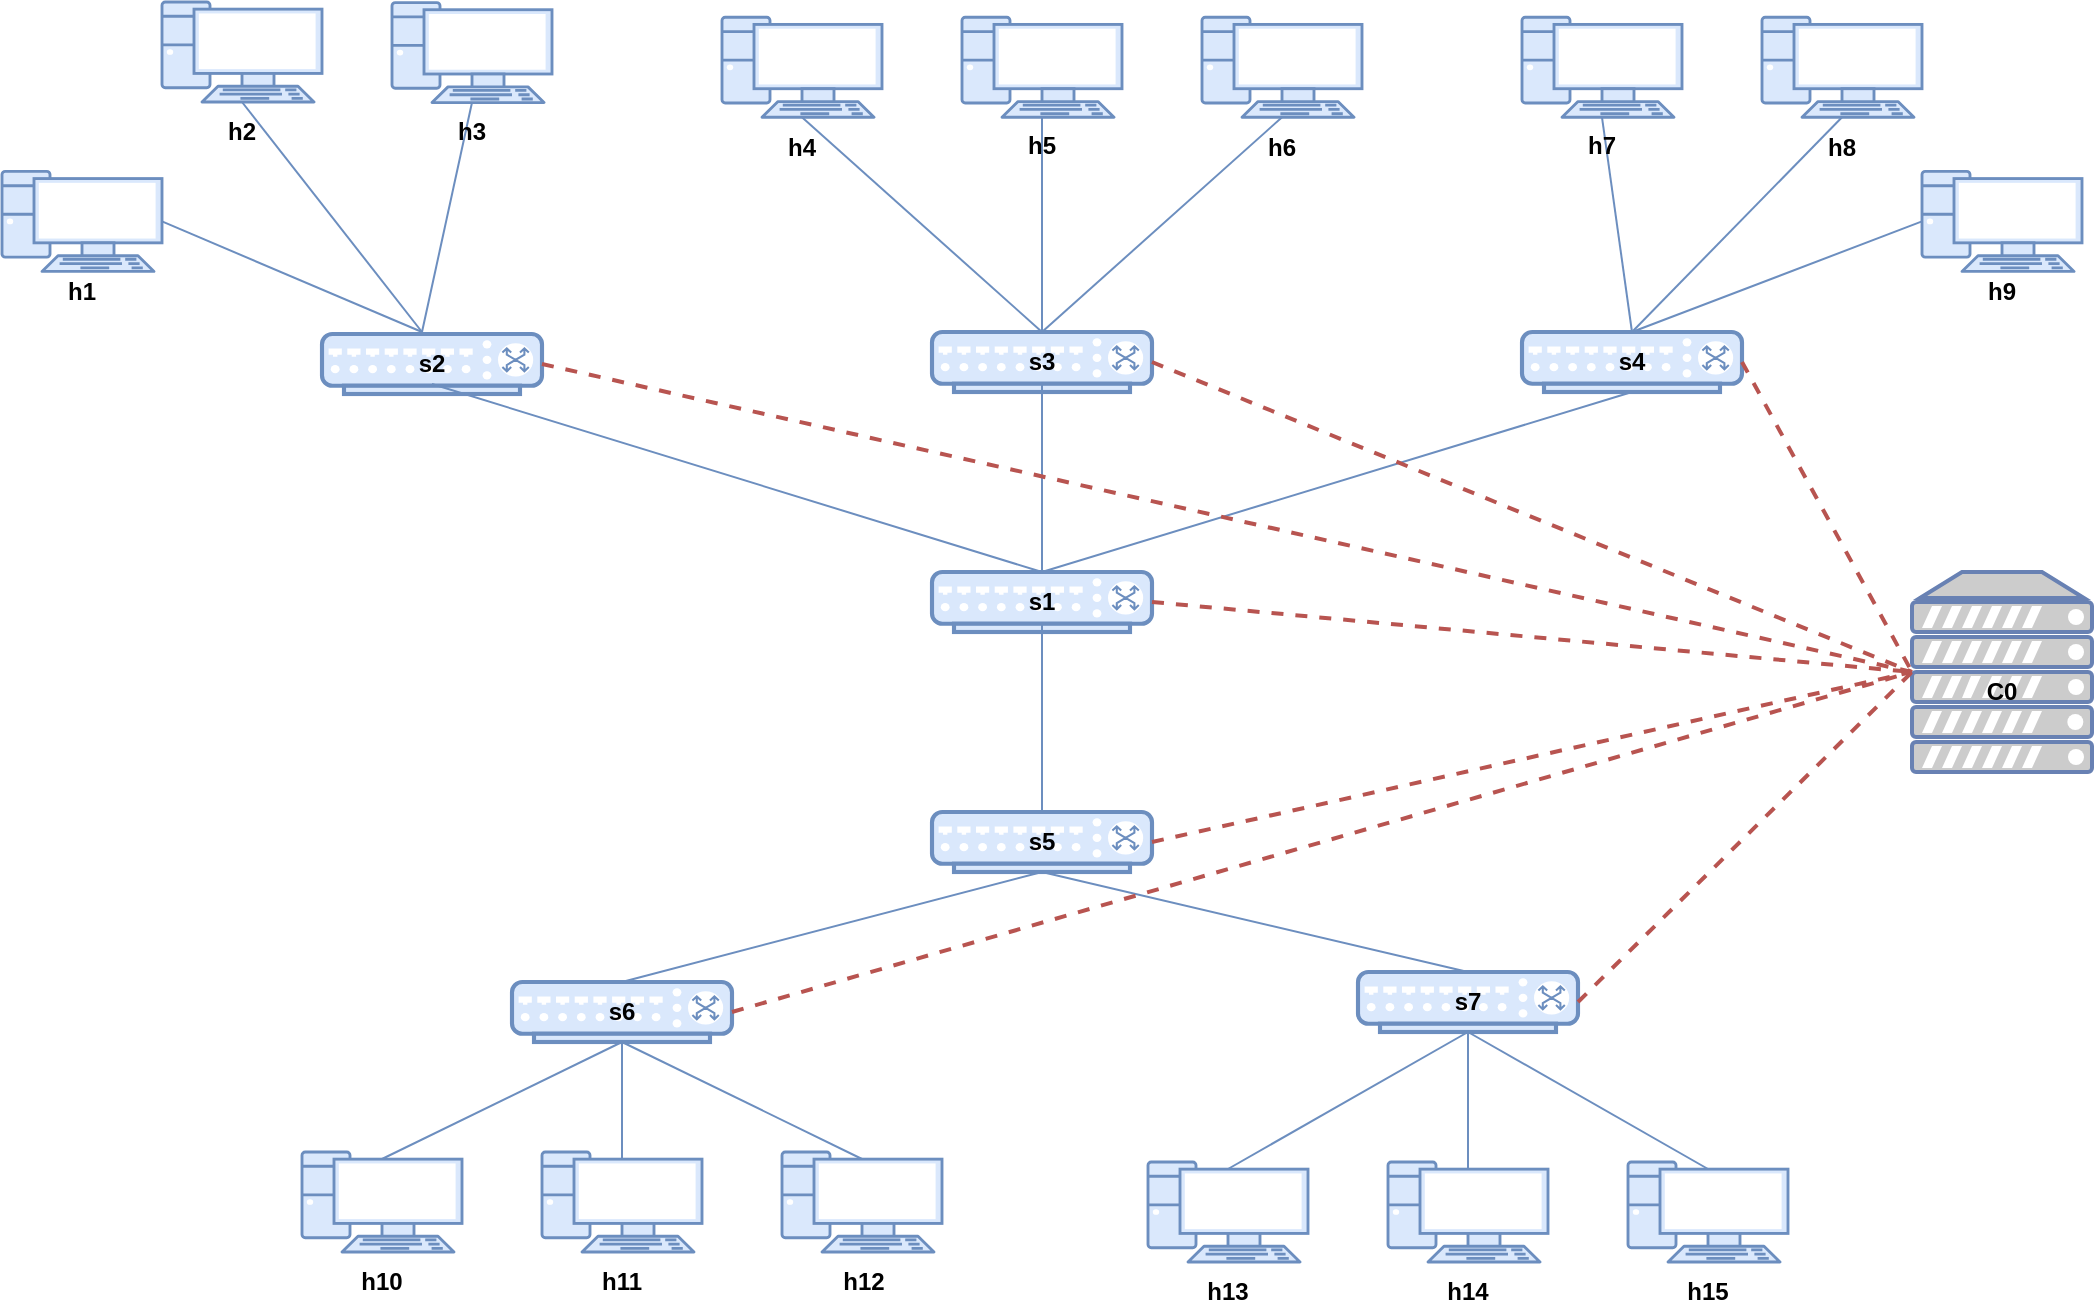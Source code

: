 <mxfile version="12.6.5" type="device"><diagram name="Page-1" id="822b0af5-4adb-64df-f703-e8dfc1f81529"><mxGraphModel dx="2836" dy="1048" grid="1" gridSize="10" guides="1" tooltips="1" connect="1" arrows="1" fold="1" page="1" pageScale="1" pageWidth="1100" pageHeight="850" background="#ffffff" math="0" shadow="0"><root><mxCell id="0"/><mxCell id="1" parent="0"/><mxCell id="gqG9fwcnV70p3pPqNeJj-58" style="edgeStyle=none;rounded=0;orthogonalLoop=1;jettySize=auto;html=1;exitX=0.5;exitY=1;exitDx=0;exitDy=0;exitPerimeter=0;endArrow=none;endFill=0;fontSize=12;fillColor=#dae8fc;strokeColor=#6c8ebf;" parent="1" source="gqG9fwcnV70p3pPqNeJj-2" edge="1"><mxGeometry relative="1" as="geometry"><mxPoint x="170" y="360" as="targetPoint"/></mxGeometry></mxCell><mxCell id="gqG9fwcnV70p3pPqNeJj-2" value="" style="verticalAlign=top;verticalLabelPosition=bottom;labelPosition=center;align=center;html=1;outlineConnect=0;fillColor=#dae8fc;strokeColor=#6c8ebf;gradientDirection=north;strokeWidth=2;shape=mxgraph.networks.pc;fontSize=12;" parent="1" vertex="1"><mxGeometry x="40" y="195" width="80" height="50" as="geometry"/></mxCell><mxCell id="gqG9fwcnV70p3pPqNeJj-8" value="" style="verticalAlign=top;verticalLabelPosition=bottom;labelPosition=center;align=center;html=1;outlineConnect=0;fillColor=#dae8fc;strokeColor=#6c8ebf;gradientDirection=north;strokeWidth=2;shape=mxgraph.networks.switch;fontSize=12;" parent="1" vertex="1"><mxGeometry x="425" y="480" width="110" height="30" as="geometry"/></mxCell><mxCell id="gqG9fwcnV70p3pPqNeJj-9" value="" style="verticalAlign=top;verticalLabelPosition=bottom;labelPosition=center;align=center;html=1;outlineConnect=0;fillColor=#dae8fc;strokeColor=#6c8ebf;gradientDirection=north;strokeWidth=2;shape=mxgraph.networks.switch;fontSize=12;" parent="1" vertex="1"><mxGeometry x="425" y="360" width="110" height="30" as="geometry"/></mxCell><mxCell id="gqG9fwcnV70p3pPqNeJj-10" value="" style="verticalAlign=top;verticalLabelPosition=bottom;labelPosition=center;align=center;html=1;outlineConnect=0;fillColor=#dae8fc;strokeColor=#6c8ebf;gradientDirection=north;strokeWidth=2;shape=mxgraph.networks.switch;fontSize=12;" parent="1" vertex="1"><mxGeometry x="120" y="361" width="110" height="30" as="geometry"/></mxCell><mxCell id="gqG9fwcnV70p3pPqNeJj-55" style="edgeStyle=none;rounded=0;orthogonalLoop=1;jettySize=auto;html=1;exitX=0.5;exitY=1;exitDx=0;exitDy=0;exitPerimeter=0;entryX=0.5;entryY=0;entryDx=0;entryDy=0;entryPerimeter=0;endArrow=none;endFill=0;fontSize=12;fillColor=#dae8fc;strokeColor=#6c8ebf;" parent="1" source="gqG9fwcnV70p3pPqNeJj-11" target="gqG9fwcnV70p3pPqNeJj-8" edge="1"><mxGeometry relative="1" as="geometry"/></mxCell><mxCell id="gqG9fwcnV70p3pPqNeJj-11" value="" style="verticalAlign=top;verticalLabelPosition=bottom;labelPosition=center;align=center;html=1;outlineConnect=0;fillColor=#dae8fc;strokeColor=#6c8ebf;gradientDirection=north;strokeWidth=2;shape=mxgraph.networks.switch;fontSize=12;" parent="1" vertex="1"><mxGeometry x="720" y="360" width="110" height="30" as="geometry"/></mxCell><mxCell id="gqG9fwcnV70p3pPqNeJj-57" style="edgeStyle=none;rounded=0;orthogonalLoop=1;jettySize=auto;html=1;exitX=1;exitY=0.5;exitDx=0;exitDy=0;exitPerimeter=0;endArrow=none;endFill=0;fontSize=12;fillColor=#dae8fc;strokeColor=#6c8ebf;" parent="1" source="gqG9fwcnV70p3pPqNeJj-12" edge="1"><mxGeometry relative="1" as="geometry"><mxPoint x="170" y="360" as="targetPoint"/></mxGeometry></mxCell><mxCell id="gqG9fwcnV70p3pPqNeJj-12" value="" style="verticalAlign=top;verticalLabelPosition=bottom;labelPosition=center;align=center;html=1;outlineConnect=0;fillColor=#dae8fc;strokeColor=#6c8ebf;gradientDirection=north;strokeWidth=2;shape=mxgraph.networks.pc;fontSize=12;" parent="1" vertex="1"><mxGeometry x="-40" y="279.71" width="80" height="50" as="geometry"/></mxCell><mxCell id="gqG9fwcnV70p3pPqNeJj-59" style="edgeStyle=none;rounded=0;orthogonalLoop=1;jettySize=auto;html=1;exitX=0.5;exitY=1;exitDx=0;exitDy=0;exitPerimeter=0;endArrow=none;endFill=0;fontSize=12;fillColor=#dae8fc;strokeColor=#6c8ebf;" parent="1" source="gqG9fwcnV70p3pPqNeJj-13" edge="1"><mxGeometry relative="1" as="geometry"><mxPoint x="170" y="360" as="targetPoint"/></mxGeometry></mxCell><mxCell id="gqG9fwcnV70p3pPqNeJj-13" value="" style="verticalAlign=top;verticalLabelPosition=bottom;labelPosition=center;align=center;html=1;outlineConnect=0;fillColor=#dae8fc;strokeColor=#6c8ebf;gradientDirection=north;strokeWidth=2;shape=mxgraph.networks.pc;fontSize=12;" parent="1" vertex="1"><mxGeometry x="155" y="195.29" width="80" height="50" as="geometry"/></mxCell><mxCell id="gqG9fwcnV70p3pPqNeJj-60" style="edgeStyle=none;rounded=0;orthogonalLoop=1;jettySize=auto;html=1;exitX=0.5;exitY=1;exitDx=0;exitDy=0;exitPerimeter=0;entryX=0.5;entryY=0;entryDx=0;entryDy=0;entryPerimeter=0;endArrow=none;endFill=0;fontSize=12;fillColor=#dae8fc;strokeColor=#6c8ebf;" parent="1" source="gqG9fwcnV70p3pPqNeJj-14" target="gqG9fwcnV70p3pPqNeJj-9" edge="1"><mxGeometry relative="1" as="geometry"/></mxCell><mxCell id="gqG9fwcnV70p3pPqNeJj-14" value="" style="verticalAlign=top;verticalLabelPosition=bottom;labelPosition=center;align=center;html=1;outlineConnect=0;fillColor=#dae8fc;strokeColor=#6c8ebf;gradientDirection=north;strokeWidth=2;shape=mxgraph.networks.pc;fontSize=12;" parent="1" vertex="1"><mxGeometry x="320" y="202.64" width="80" height="50" as="geometry"/></mxCell><mxCell id="gqG9fwcnV70p3pPqNeJj-61" style="edgeStyle=none;rounded=0;orthogonalLoop=1;jettySize=auto;html=1;exitX=0.5;exitY=1;exitDx=0;exitDy=0;exitPerimeter=0;entryX=0.5;entryY=0;entryDx=0;entryDy=0;entryPerimeter=0;endArrow=none;endFill=0;fontSize=12;fillColor=#dae8fc;strokeColor=#6c8ebf;" parent="1" source="gqG9fwcnV70p3pPqNeJj-15" target="gqG9fwcnV70p3pPqNeJj-9" edge="1"><mxGeometry relative="1" as="geometry"/></mxCell><mxCell id="gqG9fwcnV70p3pPqNeJj-15" value="" style="verticalAlign=top;verticalLabelPosition=bottom;labelPosition=center;align=center;html=1;outlineConnect=0;fillColor=#dae8fc;strokeColor=#6c8ebf;gradientDirection=north;strokeWidth=2;shape=mxgraph.networks.pc;fontSize=12;" parent="1" vertex="1"><mxGeometry x="440" y="202.64" width="80" height="50" as="geometry"/></mxCell><mxCell id="gqG9fwcnV70p3pPqNeJj-62" style="edgeStyle=none;rounded=0;orthogonalLoop=1;jettySize=auto;html=1;exitX=0.5;exitY=1;exitDx=0;exitDy=0;exitPerimeter=0;entryX=0.5;entryY=0;entryDx=0;entryDy=0;entryPerimeter=0;endArrow=none;endFill=0;fontSize=12;fillColor=#dae8fc;strokeColor=#6c8ebf;" parent="1" source="gqG9fwcnV70p3pPqNeJj-16" target="gqG9fwcnV70p3pPqNeJj-9" edge="1"><mxGeometry relative="1" as="geometry"/></mxCell><mxCell id="gqG9fwcnV70p3pPqNeJj-16" value="" style="verticalAlign=top;verticalLabelPosition=bottom;labelPosition=center;align=center;html=1;outlineConnect=0;fillColor=#dae8fc;strokeColor=#6c8ebf;gradientDirection=north;strokeWidth=2;shape=mxgraph.networks.pc;fontSize=12;" parent="1" vertex="1"><mxGeometry x="560" y="202.64" width="80" height="50" as="geometry"/></mxCell><mxCell id="gqG9fwcnV70p3pPqNeJj-63" style="edgeStyle=none;rounded=0;orthogonalLoop=1;jettySize=auto;html=1;exitX=0.5;exitY=1;exitDx=0;exitDy=0;exitPerimeter=0;entryX=0.5;entryY=0;entryDx=0;entryDy=0;entryPerimeter=0;endArrow=none;endFill=0;fontSize=12;fillColor=#dae8fc;strokeColor=#6c8ebf;" parent="1" source="gqG9fwcnV70p3pPqNeJj-17" target="gqG9fwcnV70p3pPqNeJj-11" edge="1"><mxGeometry relative="1" as="geometry"/></mxCell><mxCell id="gqG9fwcnV70p3pPqNeJj-17" value="" style="verticalAlign=top;verticalLabelPosition=bottom;labelPosition=center;align=center;html=1;outlineConnect=0;fillColor=#dae8fc;strokeColor=#6c8ebf;gradientDirection=north;strokeWidth=2;shape=mxgraph.networks.pc;fontSize=12;" parent="1" vertex="1"><mxGeometry x="720" y="202.64" width="80" height="50" as="geometry"/></mxCell><mxCell id="gqG9fwcnV70p3pPqNeJj-64" style="edgeStyle=none;rounded=0;orthogonalLoop=1;jettySize=auto;html=1;exitX=0.5;exitY=1;exitDx=0;exitDy=0;exitPerimeter=0;entryX=0.5;entryY=0;entryDx=0;entryDy=0;entryPerimeter=0;endArrow=none;endFill=0;fontSize=12;fillColor=#dae8fc;strokeColor=#6c8ebf;" parent="1" source="gqG9fwcnV70p3pPqNeJj-18" target="gqG9fwcnV70p3pPqNeJj-11" edge="1"><mxGeometry relative="1" as="geometry"/></mxCell><mxCell id="gqG9fwcnV70p3pPqNeJj-18" value="" style="verticalAlign=top;verticalLabelPosition=bottom;labelPosition=center;align=center;html=1;outlineConnect=0;fillColor=#dae8fc;strokeColor=#6c8ebf;gradientDirection=north;strokeWidth=2;shape=mxgraph.networks.pc;fontSize=12;" parent="1" vertex="1"><mxGeometry x="840" y="202.64" width="80" height="50" as="geometry"/></mxCell><mxCell id="gqG9fwcnV70p3pPqNeJj-66" style="edgeStyle=none;rounded=0;orthogonalLoop=1;jettySize=auto;html=1;exitX=0;exitY=0.5;exitDx=0;exitDy=0;exitPerimeter=0;endArrow=none;endFill=0;fontSize=12;entryX=0.5;entryY=0;entryDx=0;entryDy=0;entryPerimeter=0;fillColor=#dae8fc;strokeColor=#6c8ebf;" parent="1" source="gqG9fwcnV70p3pPqNeJj-19" target="gqG9fwcnV70p3pPqNeJj-11" edge="1"><mxGeometry relative="1" as="geometry"><mxPoint x="750" y="330" as="targetPoint"/></mxGeometry></mxCell><mxCell id="gqG9fwcnV70p3pPqNeJj-19" value="" style="verticalAlign=top;verticalLabelPosition=bottom;labelPosition=center;align=center;html=1;outlineConnect=0;fillColor=#dae8fc;strokeColor=#6c8ebf;gradientDirection=north;strokeWidth=2;shape=mxgraph.networks.pc;fontSize=12;" parent="1" vertex="1"><mxGeometry x="920" y="279.71" width="80" height="50" as="geometry"/></mxCell><mxCell id="gqG9fwcnV70p3pPqNeJj-51" style="edgeStyle=none;rounded=0;orthogonalLoop=1;jettySize=auto;html=1;exitX=0.5;exitY=1;exitDx=0;exitDy=0;entryX=0.5;entryY=0;entryDx=0;entryDy=0;entryPerimeter=0;endArrow=none;endFill=0;fontSize=12;fillColor=#dae8fc;strokeColor=#6c8ebf;" parent="1" source="gqG9fwcnV70p3pPqNeJj-35" target="gqG9fwcnV70p3pPqNeJj-49" edge="1"><mxGeometry relative="1" as="geometry"/></mxCell><mxCell id="gqG9fwcnV70p3pPqNeJj-35" value="&lt;b style=&quot;font-size: 12px;&quot;&gt;&lt;font style=&quot;font-size: 12px;&quot;&gt;s1&lt;/font&gt;&lt;/b&gt;" style="text;html=1;strokeColor=none;fillColor=none;align=center;verticalAlign=middle;whiteSpace=wrap;rounded=0;fontSize=12;" parent="1" vertex="1"><mxGeometry x="460" y="485" width="40" height="20" as="geometry"/></mxCell><mxCell id="gqG9fwcnV70p3pPqNeJj-54" style="edgeStyle=none;rounded=0;orthogonalLoop=1;jettySize=auto;html=1;exitX=0.5;exitY=1;exitDx=0;exitDy=0;entryX=0.5;entryY=0;entryDx=0;entryDy=0;entryPerimeter=0;endArrow=none;endFill=0;fontSize=12;fillColor=#dae8fc;strokeColor=#6c8ebf;" parent="1" source="gqG9fwcnV70p3pPqNeJj-36" target="gqG9fwcnV70p3pPqNeJj-8" edge="1"><mxGeometry relative="1" as="geometry"/></mxCell><mxCell id="gqG9fwcnV70p3pPqNeJj-36" value="&lt;b style=&quot;font-size: 12px;&quot;&gt;&lt;font style=&quot;font-size: 12px;&quot;&gt;s3&lt;/font&gt;&lt;/b&gt;" style="text;html=1;strokeColor=none;fillColor=none;align=center;verticalAlign=middle;whiteSpace=wrap;rounded=0;fontSize=12;" parent="1" vertex="1"><mxGeometry x="460" y="365" width="40" height="20" as="geometry"/></mxCell><mxCell id="gqG9fwcnV70p3pPqNeJj-52" style="edgeStyle=none;rounded=0;orthogonalLoop=1;jettySize=auto;html=1;exitX=0.5;exitY=1;exitDx=0;exitDy=0;entryX=0.5;entryY=0;entryDx=0;entryDy=0;entryPerimeter=0;endArrow=none;endFill=0;fontSize=12;fillColor=#dae8fc;strokeColor=#6c8ebf;" parent="1" source="gqG9fwcnV70p3pPqNeJj-37" target="gqG9fwcnV70p3pPqNeJj-8" edge="1"><mxGeometry relative="1" as="geometry"/></mxCell><mxCell id="gqG9fwcnV70p3pPqNeJj-37" value="&lt;b style=&quot;font-size: 12px;&quot;&gt;&lt;font style=&quot;font-size: 12px;&quot;&gt;s2&lt;/font&gt;&lt;/b&gt;" style="text;html=1;strokeColor=none;fillColor=none;align=center;verticalAlign=middle;whiteSpace=wrap;rounded=0;fontSize=12;" parent="1" vertex="1"><mxGeometry x="155" y="366" width="40" height="20" as="geometry"/></mxCell><mxCell id="gqG9fwcnV70p3pPqNeJj-38" value="&lt;b style=&quot;font-size: 12px;&quot;&gt;&lt;font style=&quot;font-size: 12px;&quot;&gt;s4&lt;/font&gt;&lt;/b&gt;" style="text;html=1;strokeColor=none;fillColor=none;align=center;verticalAlign=middle;whiteSpace=wrap;rounded=0;fontSize=12;" parent="1" vertex="1"><mxGeometry x="755" y="365" width="40" height="20" as="geometry"/></mxCell><mxCell id="gqG9fwcnV70p3pPqNeJj-39" value="&lt;b style=&quot;font-size: 12px;&quot;&gt;&lt;font style=&quot;font-size: 12px;&quot;&gt;h1&lt;/font&gt;&lt;/b&gt;" style="text;html=1;strokeColor=none;fillColor=none;align=center;verticalAlign=middle;whiteSpace=wrap;rounded=0;fontSize=12;" parent="1" vertex="1"><mxGeometry x="-20" y="329.71" width="40" height="20" as="geometry"/></mxCell><mxCell id="gqG9fwcnV70p3pPqNeJj-40" value="&lt;b style=&quot;font-size: 12px;&quot;&gt;&lt;font style=&quot;font-size: 12px;&quot;&gt;h2&lt;/font&gt;&lt;/b&gt;" style="text;html=1;strokeColor=none;fillColor=none;align=center;verticalAlign=middle;whiteSpace=wrap;rounded=0;fontSize=12;" parent="1" vertex="1"><mxGeometry x="60" y="250" width="40" height="20" as="geometry"/></mxCell><mxCell id="gqG9fwcnV70p3pPqNeJj-41" value="&lt;b style=&quot;font-size: 12px;&quot;&gt;&lt;font style=&quot;font-size: 12px;&quot;&gt;h3&lt;/font&gt;&lt;/b&gt;" style="text;html=1;strokeColor=none;fillColor=none;align=center;verticalAlign=middle;whiteSpace=wrap;rounded=0;fontSize=12;" parent="1" vertex="1"><mxGeometry x="175" y="250.0" width="40" height="20" as="geometry"/></mxCell><mxCell id="gqG9fwcnV70p3pPqNeJj-42" value="&lt;b style=&quot;font-size: 12px;&quot;&gt;&lt;font style=&quot;font-size: 12px;&quot;&gt;h4&lt;/font&gt;&lt;/b&gt;" style="text;html=1;strokeColor=none;fillColor=none;align=center;verticalAlign=middle;whiteSpace=wrap;rounded=0;fontSize=12;" parent="1" vertex="1"><mxGeometry x="340" y="257.64" width="40" height="20" as="geometry"/></mxCell><mxCell id="gqG9fwcnV70p3pPqNeJj-43" value="&lt;b style=&quot;font-size: 12px;&quot;&gt;&lt;font style=&quot;font-size: 12px;&quot;&gt;h5&lt;/font&gt;&lt;/b&gt;" style="text;html=1;strokeColor=none;fillColor=none;align=center;verticalAlign=middle;whiteSpace=wrap;rounded=0;fontSize=12;" parent="1" vertex="1"><mxGeometry x="460" y="257.35" width="40" height="20" as="geometry"/></mxCell><mxCell id="gqG9fwcnV70p3pPqNeJj-44" value="&lt;b style=&quot;font-size: 12px;&quot;&gt;&lt;font style=&quot;font-size: 12px;&quot;&gt;h6&lt;/font&gt;&lt;/b&gt;" style="text;html=1;strokeColor=none;fillColor=none;align=center;verticalAlign=middle;whiteSpace=wrap;rounded=0;fontSize=12;" parent="1" vertex="1"><mxGeometry x="580" y="257.64" width="40" height="20" as="geometry"/></mxCell><mxCell id="gqG9fwcnV70p3pPqNeJj-45" value="&lt;b style=&quot;font-size: 12px;&quot;&gt;&lt;font style=&quot;font-size: 12px;&quot;&gt;h7&lt;/font&gt;&lt;/b&gt;" style="text;html=1;strokeColor=none;fillColor=none;align=center;verticalAlign=middle;whiteSpace=wrap;rounded=0;fontSize=12;" parent="1" vertex="1"><mxGeometry x="740" y="257.35" width="40" height="20" as="geometry"/></mxCell><mxCell id="gqG9fwcnV70p3pPqNeJj-46" value="&lt;b style=&quot;font-size: 12px;&quot;&gt;&lt;font style=&quot;font-size: 12px;&quot;&gt;h8&lt;/font&gt;&lt;/b&gt;" style="text;html=1;strokeColor=none;fillColor=none;align=center;verticalAlign=middle;whiteSpace=wrap;rounded=0;fontSize=12;" parent="1" vertex="1"><mxGeometry x="860" y="257.64" width="40" height="20" as="geometry"/></mxCell><mxCell id="gqG9fwcnV70p3pPqNeJj-47" value="&lt;b style=&quot;font-size: 12px;&quot;&gt;&lt;font style=&quot;font-size: 12px;&quot;&gt;h9&lt;/font&gt;&lt;/b&gt;" style="text;html=1;strokeColor=none;fillColor=none;align=center;verticalAlign=middle;whiteSpace=wrap;rounded=0;fontSize=12;" parent="1" vertex="1"><mxGeometry x="940" y="329.71" width="40" height="20" as="geometry"/></mxCell><mxCell id="gqG9fwcnV70p3pPqNeJj-72" style="edgeStyle=none;rounded=0;orthogonalLoop=1;jettySize=auto;html=1;exitX=0.5;exitY=1;exitDx=0;exitDy=0;exitPerimeter=0;entryX=0.5;entryY=0;entryDx=0;entryDy=0;entryPerimeter=0;endArrow=none;endFill=0;fontSize=12;fillColor=#dae8fc;strokeColor=#6c8ebf;" parent="1" source="gqG9fwcnV70p3pPqNeJj-49" target="gqG9fwcnV70p3pPqNeJj-67" edge="1"><mxGeometry relative="1" as="geometry"/></mxCell><mxCell id="gqG9fwcnV70p3pPqNeJj-73" style="edgeStyle=none;rounded=0;orthogonalLoop=1;jettySize=auto;html=1;exitX=0.5;exitY=1;exitDx=0;exitDy=0;exitPerimeter=0;entryX=0.5;entryY=0;entryDx=0;entryDy=0;entryPerimeter=0;endArrow=none;endFill=0;fontSize=12;fillColor=#dae8fc;strokeColor=#6c8ebf;" parent="1" source="gqG9fwcnV70p3pPqNeJj-49" target="gqG9fwcnV70p3pPqNeJj-69" edge="1"><mxGeometry relative="1" as="geometry"/></mxCell><mxCell id="gqG9fwcnV70p3pPqNeJj-49" value="" style="verticalAlign=top;verticalLabelPosition=bottom;labelPosition=center;align=center;html=1;outlineConnect=0;fillColor=#dae8fc;strokeColor=#6c8ebf;gradientDirection=north;strokeWidth=2;shape=mxgraph.networks.switch;fontSize=12;" parent="1" vertex="1"><mxGeometry x="425" y="600" width="110" height="30" as="geometry"/></mxCell><mxCell id="gqG9fwcnV70p3pPqNeJj-50" value="&lt;b style=&quot;font-size: 12px&quot;&gt;&lt;font style=&quot;font-size: 12px&quot;&gt;s5&lt;/font&gt;&lt;/b&gt;" style="text;html=1;strokeColor=none;fillColor=none;align=center;verticalAlign=middle;whiteSpace=wrap;rounded=0;fontSize=12;" parent="1" vertex="1"><mxGeometry x="460" y="605" width="40" height="20" as="geometry"/></mxCell><mxCell id="gqG9fwcnV70p3pPqNeJj-86" style="edgeStyle=none;rounded=0;orthogonalLoop=1;jettySize=auto;html=1;exitX=0.5;exitY=1;exitDx=0;exitDy=0;exitPerimeter=0;entryX=0.5;entryY=0.07;entryDx=0;entryDy=0;entryPerimeter=0;endArrow=none;endFill=0;fontSize=12;fillColor=#dae8fc;strokeColor=#6c8ebf;" parent="1" source="gqG9fwcnV70p3pPqNeJj-67" target="gqG9fwcnV70p3pPqNeJj-74" edge="1"><mxGeometry relative="1" as="geometry"/></mxCell><mxCell id="gqG9fwcnV70p3pPqNeJj-67" value="" style="verticalAlign=top;verticalLabelPosition=bottom;labelPosition=center;align=center;html=1;outlineConnect=0;fillColor=#dae8fc;strokeColor=#6c8ebf;gradientDirection=north;strokeWidth=2;shape=mxgraph.networks.switch;fontSize=12;" parent="1" vertex="1"><mxGeometry x="215" y="685" width="110" height="30" as="geometry"/></mxCell><mxCell id="gqG9fwcnV70p3pPqNeJj-68" value="&lt;b style=&quot;font-size: 12px&quot;&gt;&lt;font style=&quot;font-size: 12px&quot;&gt;s6&lt;/font&gt;&lt;/b&gt;" style="text;html=1;strokeColor=none;fillColor=none;align=center;verticalAlign=middle;whiteSpace=wrap;rounded=0;fontSize=12;" parent="1" vertex="1"><mxGeometry x="250" y="690" width="40" height="20" as="geometry"/></mxCell><mxCell id="gqG9fwcnV70p3pPqNeJj-90" style="edgeStyle=none;rounded=0;orthogonalLoop=1;jettySize=auto;html=1;entryX=0.5;entryY=0.07;entryDx=0;entryDy=0;entryPerimeter=0;endArrow=none;endFill=0;fontSize=12;exitX=0.5;exitY=1;exitDx=0;exitDy=0;exitPerimeter=0;fillColor=#dae8fc;strokeColor=#6c8ebf;" parent="1" source="gqG9fwcnV70p3pPqNeJj-69" target="gqG9fwcnV70p3pPqNeJj-80" edge="1"><mxGeometry relative="1" as="geometry"><mxPoint x="690" y="710" as="sourcePoint"/></mxGeometry></mxCell><mxCell id="gqG9fwcnV70p3pPqNeJj-91" style="edgeStyle=none;rounded=0;orthogonalLoop=1;jettySize=auto;html=1;exitX=0.5;exitY=1;exitDx=0;exitDy=0;exitPerimeter=0;entryX=0.5;entryY=0.07;entryDx=0;entryDy=0;entryPerimeter=0;endArrow=none;endFill=0;fontSize=12;fillColor=#dae8fc;strokeColor=#6c8ebf;" parent="1" source="gqG9fwcnV70p3pPqNeJj-69" target="gqG9fwcnV70p3pPqNeJj-81" edge="1"><mxGeometry relative="1" as="geometry"/></mxCell><mxCell id="gqG9fwcnV70p3pPqNeJj-69" value="" style="verticalAlign=top;verticalLabelPosition=bottom;labelPosition=center;align=center;html=1;outlineConnect=0;fillColor=#dae8fc;strokeColor=#6c8ebf;gradientDirection=north;strokeWidth=2;shape=mxgraph.networks.switch;fontSize=12;" parent="1" vertex="1"><mxGeometry x="638" y="680" width="110" height="30" as="geometry"/></mxCell><mxCell id="gqG9fwcnV70p3pPqNeJj-70" value="&lt;b style=&quot;font-size: 12px&quot;&gt;&lt;font style=&quot;font-size: 12px&quot;&gt;s7&lt;/font&gt;&lt;/b&gt;" style="text;html=1;strokeColor=none;fillColor=none;align=center;verticalAlign=middle;whiteSpace=wrap;rounded=0;fontSize=12;" parent="1" vertex="1"><mxGeometry x="673" y="685" width="40" height="20" as="geometry"/></mxCell><mxCell id="gqG9fwcnV70p3pPqNeJj-74" value="" style="verticalAlign=top;verticalLabelPosition=bottom;labelPosition=center;align=center;html=1;outlineConnect=0;fillColor=#dae8fc;strokeColor=#6c8ebf;gradientDirection=north;strokeWidth=2;shape=mxgraph.networks.pc;fontSize=12;" parent="1" vertex="1"><mxGeometry x="110" y="770" width="80" height="50" as="geometry"/></mxCell><mxCell id="gqG9fwcnV70p3pPqNeJj-88" style="edgeStyle=none;rounded=0;orthogonalLoop=1;jettySize=auto;html=1;exitX=0.5;exitY=0.07;exitDx=0;exitDy=0;exitPerimeter=0;entryX=0.5;entryY=1;entryDx=0;entryDy=0;entryPerimeter=0;endArrow=none;endFill=0;fontSize=12;fillColor=#dae8fc;strokeColor=#6c8ebf;" parent="1" source="gqG9fwcnV70p3pPqNeJj-75" target="gqG9fwcnV70p3pPqNeJj-67" edge="1"><mxGeometry relative="1" as="geometry"/></mxCell><mxCell id="gqG9fwcnV70p3pPqNeJj-75" value="" style="verticalAlign=top;verticalLabelPosition=bottom;labelPosition=center;align=center;html=1;outlineConnect=0;fillColor=#dae8fc;strokeColor=#6c8ebf;gradientDirection=north;strokeWidth=2;shape=mxgraph.networks.pc;fontSize=12;" parent="1" vertex="1"><mxGeometry x="230" y="770" width="80" height="50" as="geometry"/></mxCell><mxCell id="gqG9fwcnV70p3pPqNeJj-89" style="edgeStyle=none;rounded=0;orthogonalLoop=1;jettySize=auto;html=1;exitX=0.5;exitY=0.07;exitDx=0;exitDy=0;exitPerimeter=0;entryX=0.5;entryY=1;entryDx=0;entryDy=0;entryPerimeter=0;endArrow=none;endFill=0;fontSize=12;fillColor=#dae8fc;strokeColor=#6c8ebf;" parent="1" source="gqG9fwcnV70p3pPqNeJj-76" target="gqG9fwcnV70p3pPqNeJj-67" edge="1"><mxGeometry relative="1" as="geometry"/></mxCell><mxCell id="gqG9fwcnV70p3pPqNeJj-76" value="" style="verticalAlign=top;verticalLabelPosition=bottom;labelPosition=center;align=center;html=1;outlineConnect=0;fillColor=#dae8fc;strokeColor=#6c8ebf;gradientDirection=north;strokeWidth=2;shape=mxgraph.networks.pc;fontSize=12;" parent="1" vertex="1"><mxGeometry x="350" y="770" width="80" height="50" as="geometry"/></mxCell><mxCell id="gqG9fwcnV70p3pPqNeJj-77" value="&lt;b style=&quot;font-size: 12px&quot;&gt;&lt;font style=&quot;font-size: 12px&quot;&gt;h10&lt;/font&gt;&lt;/b&gt;" style="text;html=1;strokeColor=none;fillColor=none;align=center;verticalAlign=middle;whiteSpace=wrap;rounded=0;fontSize=12;" parent="1" vertex="1"><mxGeometry x="130" y="825" width="40" height="20" as="geometry"/></mxCell><mxCell id="gqG9fwcnV70p3pPqNeJj-78" value="&lt;b style=&quot;font-size: 12px&quot;&gt;&lt;font style=&quot;font-size: 12px&quot;&gt;h11&lt;/font&gt;&lt;/b&gt;" style="text;html=1;strokeColor=none;fillColor=none;align=center;verticalAlign=middle;whiteSpace=wrap;rounded=0;fontSize=12;" parent="1" vertex="1"><mxGeometry x="250" y="824.71" width="40" height="20" as="geometry"/></mxCell><mxCell id="gqG9fwcnV70p3pPqNeJj-79" value="&lt;b&gt;h12&lt;/b&gt;" style="text;html=1;strokeColor=none;fillColor=none;align=center;verticalAlign=middle;whiteSpace=wrap;rounded=0;fontSize=12;" parent="1" vertex="1"><mxGeometry x="371" y="825" width="40" height="20" as="geometry"/></mxCell><mxCell id="gqG9fwcnV70p3pPqNeJj-80" value="" style="verticalAlign=top;verticalLabelPosition=bottom;labelPosition=center;align=center;html=1;outlineConnect=0;fillColor=#dae8fc;strokeColor=#6c8ebf;gradientDirection=north;strokeWidth=2;shape=mxgraph.networks.pc;fontSize=12;" parent="1" vertex="1"><mxGeometry x="533" y="775" width="80" height="50" as="geometry"/></mxCell><mxCell id="gqG9fwcnV70p3pPqNeJj-81" value="" style="verticalAlign=top;verticalLabelPosition=bottom;labelPosition=center;align=center;html=1;outlineConnect=0;fillColor=#dae8fc;strokeColor=#6c8ebf;gradientDirection=north;strokeWidth=2;shape=mxgraph.networks.pc;fontSize=12;" parent="1" vertex="1"><mxGeometry x="653" y="775" width="80" height="50" as="geometry"/></mxCell><mxCell id="gqG9fwcnV70p3pPqNeJj-92" style="edgeStyle=none;rounded=0;orthogonalLoop=1;jettySize=auto;html=1;exitX=0.5;exitY=0.07;exitDx=0;exitDy=0;exitPerimeter=0;endArrow=none;endFill=0;fontSize=12;entryX=0.5;entryY=1;entryDx=0;entryDy=0;entryPerimeter=0;fillColor=#dae8fc;strokeColor=#6c8ebf;" parent="1" source="gqG9fwcnV70p3pPqNeJj-82" target="gqG9fwcnV70p3pPqNeJj-69" edge="1"><mxGeometry relative="1" as="geometry"><mxPoint x="690" y="710" as="targetPoint"/></mxGeometry></mxCell><mxCell id="gqG9fwcnV70p3pPqNeJj-82" value="" style="verticalAlign=top;verticalLabelPosition=bottom;labelPosition=center;align=center;html=1;outlineConnect=0;fillColor=#dae8fc;strokeColor=#6c8ebf;gradientDirection=north;strokeWidth=2;shape=mxgraph.networks.pc;fontSize=12;" parent="1" vertex="1"><mxGeometry x="773" y="775" width="80" height="50" as="geometry"/></mxCell><mxCell id="gqG9fwcnV70p3pPqNeJj-83" value="&lt;b style=&quot;font-size: 12px&quot;&gt;&lt;font style=&quot;font-size: 12px&quot;&gt;h13&lt;/font&gt;&lt;/b&gt;" style="text;html=1;strokeColor=none;fillColor=none;align=center;verticalAlign=middle;whiteSpace=wrap;rounded=0;fontSize=12;" parent="1" vertex="1"><mxGeometry x="553" y="830" width="40" height="20" as="geometry"/></mxCell><mxCell id="gqG9fwcnV70p3pPqNeJj-84" value="&lt;b style=&quot;font-size: 12px&quot;&gt;&lt;font style=&quot;font-size: 12px&quot;&gt;h14&lt;/font&gt;&lt;/b&gt;" style="text;html=1;strokeColor=none;fillColor=none;align=center;verticalAlign=middle;whiteSpace=wrap;rounded=0;fontSize=12;" parent="1" vertex="1"><mxGeometry x="673" y="829.71" width="40" height="20" as="geometry"/></mxCell><mxCell id="gqG9fwcnV70p3pPqNeJj-85" value="&lt;b style=&quot;font-size: 12px&quot;&gt;&lt;font style=&quot;font-size: 12px&quot;&gt;h15&lt;/font&gt;&lt;/b&gt;" style="text;html=1;strokeColor=none;fillColor=none;align=center;verticalAlign=middle;whiteSpace=wrap;rounded=0;fontSize=12;" parent="1" vertex="1"><mxGeometry x="793" y="830" width="40" height="20" as="geometry"/></mxCell><mxCell id="cZCc7uCjz8sj9juVgNVF-2" value="" style="fontColor=#0066CC;verticalAlign=top;verticalLabelPosition=bottom;labelPosition=center;align=center;html=1;outlineConnect=0;fillColor=#CCCCCC;strokeColor=#6881B3;gradientColor=none;gradientDirection=north;strokeWidth=2;shape=mxgraph.networks.server;" parent="1" vertex="1"><mxGeometry x="915" y="480" width="90" height="100" as="geometry"/></mxCell><mxCell id="cZCc7uCjz8sj9juVgNVF-3" value="" style="endArrow=none;dashed=1;html=1;strokeWidth=2;fillColor=#f8cecc;strokeColor=#b85450;exitX=1;exitY=0.5;exitDx=0;exitDy=0;exitPerimeter=0;entryX=0;entryY=0.5;entryDx=0;entryDy=0;entryPerimeter=0;" parent="1" source="gqG9fwcnV70p3pPqNeJj-69" target="cZCc7uCjz8sj9juVgNVF-2" edge="1"><mxGeometry width="50" height="50" relative="1" as="geometry"><mxPoint x="705" y="555" as="sourcePoint"/><mxPoint x="755" y="505" as="targetPoint"/></mxGeometry></mxCell><mxCell id="cZCc7uCjz8sj9juVgNVF-4" value="" style="endArrow=none;dashed=1;html=1;strokeWidth=2;fillColor=#f8cecc;strokeColor=#b85450;exitX=1;exitY=0.5;exitDx=0;exitDy=0;exitPerimeter=0;entryX=0;entryY=0.5;entryDx=0;entryDy=0;entryPerimeter=0;" parent="1" source="gqG9fwcnV70p3pPqNeJj-49" target="cZCc7uCjz8sj9juVgNVF-2" edge="1"><mxGeometry width="50" height="50" relative="1" as="geometry"><mxPoint x="758" y="705" as="sourcePoint"/><mxPoint x="925" y="540.0" as="targetPoint"/></mxGeometry></mxCell><mxCell id="cZCc7uCjz8sj9juVgNVF-5" value="" style="endArrow=none;dashed=1;html=1;strokeWidth=2;fillColor=#f8cecc;strokeColor=#b85450;exitX=1;exitY=0.5;exitDx=0;exitDy=0;exitPerimeter=0;entryX=0;entryY=0.5;entryDx=0;entryDy=0;entryPerimeter=0;" parent="1" source="gqG9fwcnV70p3pPqNeJj-67" target="cZCc7uCjz8sj9juVgNVF-2" edge="1"><mxGeometry width="50" height="50" relative="1" as="geometry"><mxPoint x="545" y="625" as="sourcePoint"/><mxPoint x="910" y="530" as="targetPoint"/></mxGeometry></mxCell><mxCell id="cZCc7uCjz8sj9juVgNVF-6" value="" style="endArrow=none;dashed=1;html=1;strokeWidth=2;fillColor=#f8cecc;strokeColor=#b85450;exitX=1;exitY=0.5;exitDx=0;exitDy=0;exitPerimeter=0;entryX=0;entryY=0.5;entryDx=0;entryDy=0;entryPerimeter=0;" parent="1" source="gqG9fwcnV70p3pPqNeJj-8" target="cZCc7uCjz8sj9juVgNVF-2" edge="1"><mxGeometry width="50" height="50" relative="1" as="geometry"><mxPoint x="335" y="710" as="sourcePoint"/><mxPoint x="925" y="540.0" as="targetPoint"/></mxGeometry></mxCell><mxCell id="cZCc7uCjz8sj9juVgNVF-7" value="" style="endArrow=none;dashed=1;html=1;strokeWidth=2;fillColor=#f8cecc;strokeColor=#b85450;exitX=1;exitY=0.5;exitDx=0;exitDy=0;exitPerimeter=0;entryX=0;entryY=0.5;entryDx=0;entryDy=0;entryPerimeter=0;" parent="1" source="gqG9fwcnV70p3pPqNeJj-11" target="cZCc7uCjz8sj9juVgNVF-2" edge="1"><mxGeometry width="50" height="50" relative="1" as="geometry"><mxPoint x="545" y="505" as="sourcePoint"/><mxPoint x="915" y="527" as="targetPoint"/></mxGeometry></mxCell><mxCell id="cZCc7uCjz8sj9juVgNVF-8" value="" style="endArrow=none;dashed=1;html=1;strokeWidth=2;fillColor=#f8cecc;strokeColor=#b85450;exitX=1;exitY=0.5;exitDx=0;exitDy=0;exitPerimeter=0;entryX=0;entryY=0.5;entryDx=0;entryDy=0;entryPerimeter=0;" parent="1" source="gqG9fwcnV70p3pPqNeJj-9" target="cZCc7uCjz8sj9juVgNVF-2" edge="1"><mxGeometry width="50" height="50" relative="1" as="geometry"><mxPoint x="740" y="440" as="sourcePoint"/><mxPoint x="910" y="530" as="targetPoint"/></mxGeometry></mxCell><mxCell id="cZCc7uCjz8sj9juVgNVF-9" value="" style="endArrow=none;dashed=1;html=1;strokeWidth=2;fillColor=#f8cecc;strokeColor=#b85450;entryX=0;entryY=0.5;entryDx=0;entryDy=0;entryPerimeter=0;exitX=1;exitY=0.5;exitDx=0;exitDy=0;exitPerimeter=0;" parent="1" source="gqG9fwcnV70p3pPqNeJj-10" target="cZCc7uCjz8sj9juVgNVF-2" edge="1"><mxGeometry width="50" height="50" relative="1" as="geometry"><mxPoint x="195.862" y="380" as="sourcePoint"/><mxPoint x="935" y="550.0" as="targetPoint"/></mxGeometry></mxCell><mxCell id="cZCc7uCjz8sj9juVgNVF-11" value="&lt;b&gt;C0&lt;/b&gt;" style="text;html=1;strokeColor=none;fillColor=none;align=center;verticalAlign=middle;whiteSpace=wrap;rounded=0;fontSize=12;" parent="1" vertex="1"><mxGeometry x="940" y="530" width="40" height="20" as="geometry"/></mxCell></root></mxGraphModel></diagram></mxfile>